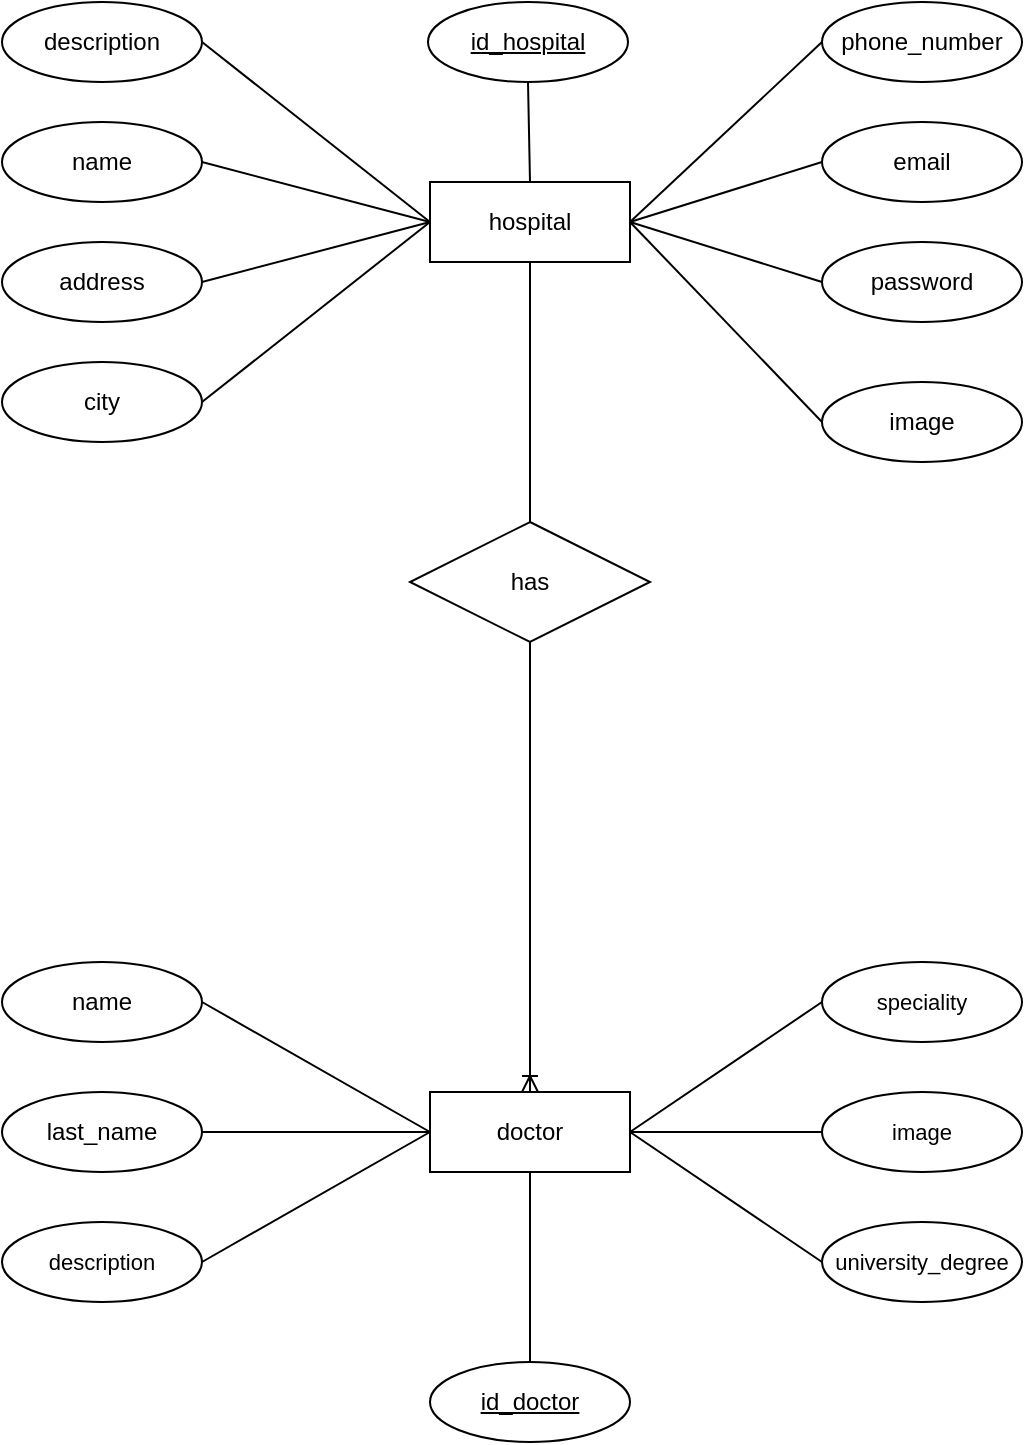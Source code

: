 <mxfile version="24.7.17">
  <diagram id="mQJm6dRPbALxwMX1b8uK" name="Página-1">
    <mxGraphModel dx="1593" dy="938" grid="1" gridSize="10" guides="1" tooltips="1" connect="1" arrows="1" fold="1" page="1" pageScale="1" pageWidth="827" pageHeight="1169" math="0" shadow="0">
      <root>
        <mxCell id="0" />
        <mxCell id="1" parent="0" />
        <mxCell id="eDyGlzjniZGwvKtLXckb-8" style="edgeStyle=orthogonalEdgeStyle;rounded=0;orthogonalLoop=1;jettySize=auto;html=1;exitX=0.5;exitY=1;exitDx=0;exitDy=0;entryX=0.5;entryY=0;entryDx=0;entryDy=0;startArrow=none;startFill=0;endArrow=none;endFill=0;" edge="1" parent="1" source="eDyGlzjniZGwvKtLXckb-1" target="eDyGlzjniZGwvKtLXckb-2">
          <mxGeometry relative="1" as="geometry" />
        </mxCell>
        <mxCell id="eDyGlzjniZGwvKtLXckb-1" value="hospital" style="whiteSpace=wrap;html=1;align=center;" vertex="1" parent="1">
          <mxGeometry x="364" y="110" width="100" height="40" as="geometry" />
        </mxCell>
        <mxCell id="eDyGlzjniZGwvKtLXckb-9" style="rounded=0;orthogonalLoop=1;jettySize=auto;html=1;exitX=0.5;exitY=1;exitDx=0;exitDy=0;entryX=0.5;entryY=0;entryDx=0;entryDy=0;endArrow=ERoneToMany;endFill=0;" edge="1" parent="1" source="eDyGlzjniZGwvKtLXckb-2" target="eDyGlzjniZGwvKtLXckb-3">
          <mxGeometry relative="1" as="geometry" />
        </mxCell>
        <mxCell id="eDyGlzjniZGwvKtLXckb-2" value="has" style="shape=rhombus;perimeter=rhombusPerimeter;whiteSpace=wrap;html=1;align=center;" vertex="1" parent="1">
          <mxGeometry x="354" y="280" width="120" height="60" as="geometry" />
        </mxCell>
        <mxCell id="eDyGlzjniZGwvKtLXckb-3" value="doctor" style="whiteSpace=wrap;html=1;align=center;" vertex="1" parent="1">
          <mxGeometry x="364" y="565" width="100" height="40" as="geometry" />
        </mxCell>
        <mxCell id="eDyGlzjniZGwvKtLXckb-36" style="edgeStyle=none;shape=connector;rounded=0;orthogonalLoop=1;jettySize=auto;html=1;exitX=0.5;exitY=0;exitDx=0;exitDy=0;entryX=0.5;entryY=1;entryDx=0;entryDy=0;strokeColor=default;align=center;verticalAlign=middle;fontFamily=Helvetica;fontSize=11;fontColor=default;labelBackgroundColor=default;endArrow=none;endFill=0;" edge="1" parent="1" source="eDyGlzjniZGwvKtLXckb-4" target="eDyGlzjniZGwvKtLXckb-3">
          <mxGeometry relative="1" as="geometry" />
        </mxCell>
        <mxCell id="eDyGlzjniZGwvKtLXckb-4" value="id_doctor" style="ellipse;whiteSpace=wrap;html=1;align=center;fontStyle=4;" vertex="1" parent="1">
          <mxGeometry x="364" y="700" width="100" height="40" as="geometry" />
        </mxCell>
        <mxCell id="eDyGlzjniZGwvKtLXckb-24" style="edgeStyle=none;shape=connector;rounded=0;orthogonalLoop=1;jettySize=auto;html=1;exitX=0.5;exitY=1;exitDx=0;exitDy=0;entryX=0.5;entryY=0;entryDx=0;entryDy=0;strokeColor=default;align=center;verticalAlign=middle;fontFamily=Helvetica;fontSize=11;fontColor=default;labelBackgroundColor=default;endArrow=none;endFill=0;" edge="1" parent="1" source="eDyGlzjniZGwvKtLXckb-5" target="eDyGlzjniZGwvKtLXckb-1">
          <mxGeometry relative="1" as="geometry" />
        </mxCell>
        <mxCell id="eDyGlzjniZGwvKtLXckb-5" value="id_hospital" style="ellipse;whiteSpace=wrap;html=1;align=center;fontStyle=4;" vertex="1" parent="1">
          <mxGeometry x="363" y="20" width="100" height="40" as="geometry" />
        </mxCell>
        <mxCell id="eDyGlzjniZGwvKtLXckb-21" style="edgeStyle=none;shape=connector;rounded=0;orthogonalLoop=1;jettySize=auto;html=1;exitX=1;exitY=0.5;exitDx=0;exitDy=0;entryX=0;entryY=0.5;entryDx=0;entryDy=0;strokeColor=default;align=center;verticalAlign=middle;fontFamily=Helvetica;fontSize=11;fontColor=default;labelBackgroundColor=default;endArrow=none;endFill=0;" edge="1" parent="1" source="eDyGlzjniZGwvKtLXckb-6" target="eDyGlzjniZGwvKtLXckb-1">
          <mxGeometry relative="1" as="geometry" />
        </mxCell>
        <mxCell id="eDyGlzjniZGwvKtLXckb-6" value="name" style="ellipse;whiteSpace=wrap;html=1;align=center;" vertex="1" parent="1">
          <mxGeometry x="150" y="80" width="100" height="40" as="geometry" />
        </mxCell>
        <mxCell id="eDyGlzjniZGwvKtLXckb-22" style="edgeStyle=none;shape=connector;rounded=0;orthogonalLoop=1;jettySize=auto;html=1;exitX=1;exitY=0.5;exitDx=0;exitDy=0;entryX=0;entryY=0.5;entryDx=0;entryDy=0;strokeColor=default;align=center;verticalAlign=middle;fontFamily=Helvetica;fontSize=11;fontColor=default;labelBackgroundColor=default;endArrow=none;endFill=0;" edge="1" parent="1" source="eDyGlzjniZGwvKtLXckb-7" target="eDyGlzjniZGwvKtLXckb-1">
          <mxGeometry relative="1" as="geometry" />
        </mxCell>
        <mxCell id="eDyGlzjniZGwvKtLXckb-7" value="address" style="ellipse;whiteSpace=wrap;html=1;align=center;" vertex="1" parent="1">
          <mxGeometry x="150" y="140" width="100" height="40" as="geometry" />
        </mxCell>
        <mxCell id="eDyGlzjniZGwvKtLXckb-39" style="edgeStyle=none;shape=connector;rounded=0;orthogonalLoop=1;jettySize=auto;html=1;exitX=1;exitY=0.5;exitDx=0;exitDy=0;entryX=0;entryY=0.5;entryDx=0;entryDy=0;strokeColor=default;align=center;verticalAlign=middle;fontFamily=Helvetica;fontSize=11;fontColor=default;labelBackgroundColor=default;endArrow=none;endFill=0;" edge="1" parent="1" source="eDyGlzjniZGwvKtLXckb-10" target="eDyGlzjniZGwvKtLXckb-3">
          <mxGeometry relative="1" as="geometry" />
        </mxCell>
        <mxCell id="eDyGlzjniZGwvKtLXckb-10" value="name" style="ellipse;whiteSpace=wrap;html=1;align=center;" vertex="1" parent="1">
          <mxGeometry x="150" y="500" width="100" height="40" as="geometry" />
        </mxCell>
        <mxCell id="eDyGlzjniZGwvKtLXckb-38" style="edgeStyle=none;shape=connector;rounded=0;orthogonalLoop=1;jettySize=auto;html=1;exitX=1;exitY=0.5;exitDx=0;exitDy=0;entryX=0;entryY=0.5;entryDx=0;entryDy=0;strokeColor=default;align=center;verticalAlign=middle;fontFamily=Helvetica;fontSize=11;fontColor=default;labelBackgroundColor=default;endArrow=none;endFill=0;" edge="1" parent="1" source="eDyGlzjniZGwvKtLXckb-11" target="eDyGlzjniZGwvKtLXckb-3">
          <mxGeometry relative="1" as="geometry" />
        </mxCell>
        <mxCell id="eDyGlzjniZGwvKtLXckb-11" value="last_name" style="ellipse;whiteSpace=wrap;html=1;align=center;" vertex="1" parent="1">
          <mxGeometry x="150" y="565" width="100" height="40" as="geometry" />
        </mxCell>
        <mxCell id="eDyGlzjniZGwvKtLXckb-23" style="edgeStyle=none;shape=connector;rounded=0;orthogonalLoop=1;jettySize=auto;html=1;exitX=1;exitY=0.5;exitDx=0;exitDy=0;entryX=0;entryY=0.5;entryDx=0;entryDy=0;strokeColor=default;align=center;verticalAlign=middle;fontFamily=Helvetica;fontSize=11;fontColor=default;labelBackgroundColor=default;endArrow=none;endFill=0;" edge="1" parent="1" source="eDyGlzjniZGwvKtLXckb-12" target="eDyGlzjniZGwvKtLXckb-1">
          <mxGeometry relative="1" as="geometry" />
        </mxCell>
        <mxCell id="eDyGlzjniZGwvKtLXckb-12" value="city" style="ellipse;whiteSpace=wrap;html=1;align=center;" vertex="1" parent="1">
          <mxGeometry x="150" y="200" width="100" height="40" as="geometry" />
        </mxCell>
        <mxCell id="eDyGlzjniZGwvKtLXckb-25" style="edgeStyle=none;shape=connector;rounded=0;orthogonalLoop=1;jettySize=auto;html=1;exitX=0;exitY=0.5;exitDx=0;exitDy=0;entryX=1;entryY=0.5;entryDx=0;entryDy=0;strokeColor=default;align=center;verticalAlign=middle;fontFamily=Helvetica;fontSize=11;fontColor=default;labelBackgroundColor=default;endArrow=none;endFill=0;" edge="1" parent="1" source="eDyGlzjniZGwvKtLXckb-13" target="eDyGlzjniZGwvKtLXckb-1">
          <mxGeometry relative="1" as="geometry" />
        </mxCell>
        <mxCell id="eDyGlzjniZGwvKtLXckb-13" value="phone_number" style="ellipse;whiteSpace=wrap;html=1;align=center;" vertex="1" parent="1">
          <mxGeometry x="560" y="20" width="100" height="40" as="geometry" />
        </mxCell>
        <mxCell id="eDyGlzjniZGwvKtLXckb-26" style="edgeStyle=none;shape=connector;rounded=0;orthogonalLoop=1;jettySize=auto;html=1;exitX=0;exitY=0.5;exitDx=0;exitDy=0;entryX=1;entryY=0.5;entryDx=0;entryDy=0;strokeColor=default;align=center;verticalAlign=middle;fontFamily=Helvetica;fontSize=11;fontColor=default;labelBackgroundColor=default;endArrow=none;endFill=0;" edge="1" parent="1" source="eDyGlzjniZGwvKtLXckb-14" target="eDyGlzjniZGwvKtLXckb-1">
          <mxGeometry relative="1" as="geometry" />
        </mxCell>
        <mxCell id="eDyGlzjniZGwvKtLXckb-14" value="email" style="ellipse;whiteSpace=wrap;html=1;align=center;" vertex="1" parent="1">
          <mxGeometry x="560" y="80" width="100" height="40" as="geometry" />
        </mxCell>
        <mxCell id="eDyGlzjniZGwvKtLXckb-27" style="edgeStyle=none;shape=connector;rounded=0;orthogonalLoop=1;jettySize=auto;html=1;exitX=0;exitY=0.5;exitDx=0;exitDy=0;entryX=1;entryY=0.5;entryDx=0;entryDy=0;strokeColor=default;align=center;verticalAlign=middle;fontFamily=Helvetica;fontSize=11;fontColor=default;labelBackgroundColor=default;endArrow=none;endFill=0;" edge="1" parent="1" source="eDyGlzjniZGwvKtLXckb-15" target="eDyGlzjniZGwvKtLXckb-1">
          <mxGeometry relative="1" as="geometry" />
        </mxCell>
        <mxCell id="eDyGlzjniZGwvKtLXckb-15" value="password" style="ellipse;whiteSpace=wrap;html=1;align=center;" vertex="1" parent="1">
          <mxGeometry x="560" y="140" width="100" height="40" as="geometry" />
        </mxCell>
        <mxCell id="eDyGlzjniZGwvKtLXckb-28" style="edgeStyle=none;shape=connector;rounded=0;orthogonalLoop=1;jettySize=auto;html=1;exitX=0;exitY=0.5;exitDx=0;exitDy=0;entryX=1;entryY=0.5;entryDx=0;entryDy=0;strokeColor=default;align=center;verticalAlign=middle;fontFamily=Helvetica;fontSize=11;fontColor=default;labelBackgroundColor=default;endArrow=none;endFill=0;" edge="1" parent="1" source="eDyGlzjniZGwvKtLXckb-16" target="eDyGlzjniZGwvKtLXckb-1">
          <mxGeometry relative="1" as="geometry" />
        </mxCell>
        <mxCell id="eDyGlzjniZGwvKtLXckb-16" value="image" style="ellipse;whiteSpace=wrap;html=1;align=center;" vertex="1" parent="1">
          <mxGeometry x="560" y="210" width="100" height="40" as="geometry" />
        </mxCell>
        <mxCell id="eDyGlzjniZGwvKtLXckb-18" style="rounded=0;orthogonalLoop=1;jettySize=auto;html=1;exitX=1;exitY=0.5;exitDx=0;exitDy=0;entryX=0;entryY=0.5;entryDx=0;entryDy=0;endArrow=none;endFill=0;" edge="1" parent="1" source="eDyGlzjniZGwvKtLXckb-17" target="eDyGlzjniZGwvKtLXckb-1">
          <mxGeometry relative="1" as="geometry" />
        </mxCell>
        <mxCell id="eDyGlzjniZGwvKtLXckb-17" value="description" style="ellipse;whiteSpace=wrap;html=1;align=center;" vertex="1" parent="1">
          <mxGeometry x="150" y="20" width="100" height="40" as="geometry" />
        </mxCell>
        <mxCell id="eDyGlzjniZGwvKtLXckb-35" style="edgeStyle=none;shape=connector;rounded=0;orthogonalLoop=1;jettySize=auto;html=1;exitX=0;exitY=0.5;exitDx=0;exitDy=0;entryX=1;entryY=0.5;entryDx=0;entryDy=0;strokeColor=default;align=center;verticalAlign=middle;fontFamily=Helvetica;fontSize=11;fontColor=default;labelBackgroundColor=default;endArrow=none;endFill=0;" edge="1" parent="1" source="eDyGlzjniZGwvKtLXckb-29" target="eDyGlzjniZGwvKtLXckb-3">
          <mxGeometry relative="1" as="geometry" />
        </mxCell>
        <mxCell id="eDyGlzjniZGwvKtLXckb-29" value="speciality" style="ellipse;whiteSpace=wrap;html=1;align=center;fontFamily=Helvetica;fontSize=11;fontColor=default;labelBackgroundColor=default;" vertex="1" parent="1">
          <mxGeometry x="560" y="500" width="100" height="40" as="geometry" />
        </mxCell>
        <mxCell id="eDyGlzjniZGwvKtLXckb-37" style="edgeStyle=none;shape=connector;rounded=0;orthogonalLoop=1;jettySize=auto;html=1;exitX=1;exitY=0.5;exitDx=0;exitDy=0;entryX=0;entryY=0.5;entryDx=0;entryDy=0;strokeColor=default;align=center;verticalAlign=middle;fontFamily=Helvetica;fontSize=11;fontColor=default;labelBackgroundColor=default;endArrow=none;endFill=0;" edge="1" parent="1" source="eDyGlzjniZGwvKtLXckb-30" target="eDyGlzjniZGwvKtLXckb-3">
          <mxGeometry relative="1" as="geometry" />
        </mxCell>
        <mxCell id="eDyGlzjniZGwvKtLXckb-30" value="description" style="ellipse;whiteSpace=wrap;html=1;align=center;fontFamily=Helvetica;fontSize=11;fontColor=default;labelBackgroundColor=default;" vertex="1" parent="1">
          <mxGeometry x="150" y="630" width="100" height="40" as="geometry" />
        </mxCell>
        <mxCell id="eDyGlzjniZGwvKtLXckb-34" style="edgeStyle=none;shape=connector;rounded=0;orthogonalLoop=1;jettySize=auto;html=1;exitX=0;exitY=0.5;exitDx=0;exitDy=0;entryX=1;entryY=0.5;entryDx=0;entryDy=0;strokeColor=default;align=center;verticalAlign=middle;fontFamily=Helvetica;fontSize=11;fontColor=default;labelBackgroundColor=default;endArrow=none;endFill=0;" edge="1" parent="1" source="eDyGlzjniZGwvKtLXckb-31" target="eDyGlzjniZGwvKtLXckb-3">
          <mxGeometry relative="1" as="geometry" />
        </mxCell>
        <mxCell id="eDyGlzjniZGwvKtLXckb-31" value="image" style="ellipse;whiteSpace=wrap;html=1;align=center;fontFamily=Helvetica;fontSize=11;fontColor=default;labelBackgroundColor=default;" vertex="1" parent="1">
          <mxGeometry x="560" y="565" width="100" height="40" as="geometry" />
        </mxCell>
        <mxCell id="eDyGlzjniZGwvKtLXckb-33" style="edgeStyle=none;shape=connector;rounded=0;orthogonalLoop=1;jettySize=auto;html=1;exitX=0;exitY=0.5;exitDx=0;exitDy=0;entryX=1;entryY=0.5;entryDx=0;entryDy=0;strokeColor=default;align=center;verticalAlign=middle;fontFamily=Helvetica;fontSize=11;fontColor=default;labelBackgroundColor=default;endArrow=none;endFill=0;" edge="1" parent="1" source="eDyGlzjniZGwvKtLXckb-32" target="eDyGlzjniZGwvKtLXckb-3">
          <mxGeometry relative="1" as="geometry" />
        </mxCell>
        <mxCell id="eDyGlzjniZGwvKtLXckb-32" value="university_degree" style="ellipse;whiteSpace=wrap;html=1;align=center;fontFamily=Helvetica;fontSize=11;fontColor=default;labelBackgroundColor=default;" vertex="1" parent="1">
          <mxGeometry x="560" y="630" width="100" height="40" as="geometry" />
        </mxCell>
      </root>
    </mxGraphModel>
  </diagram>
</mxfile>
